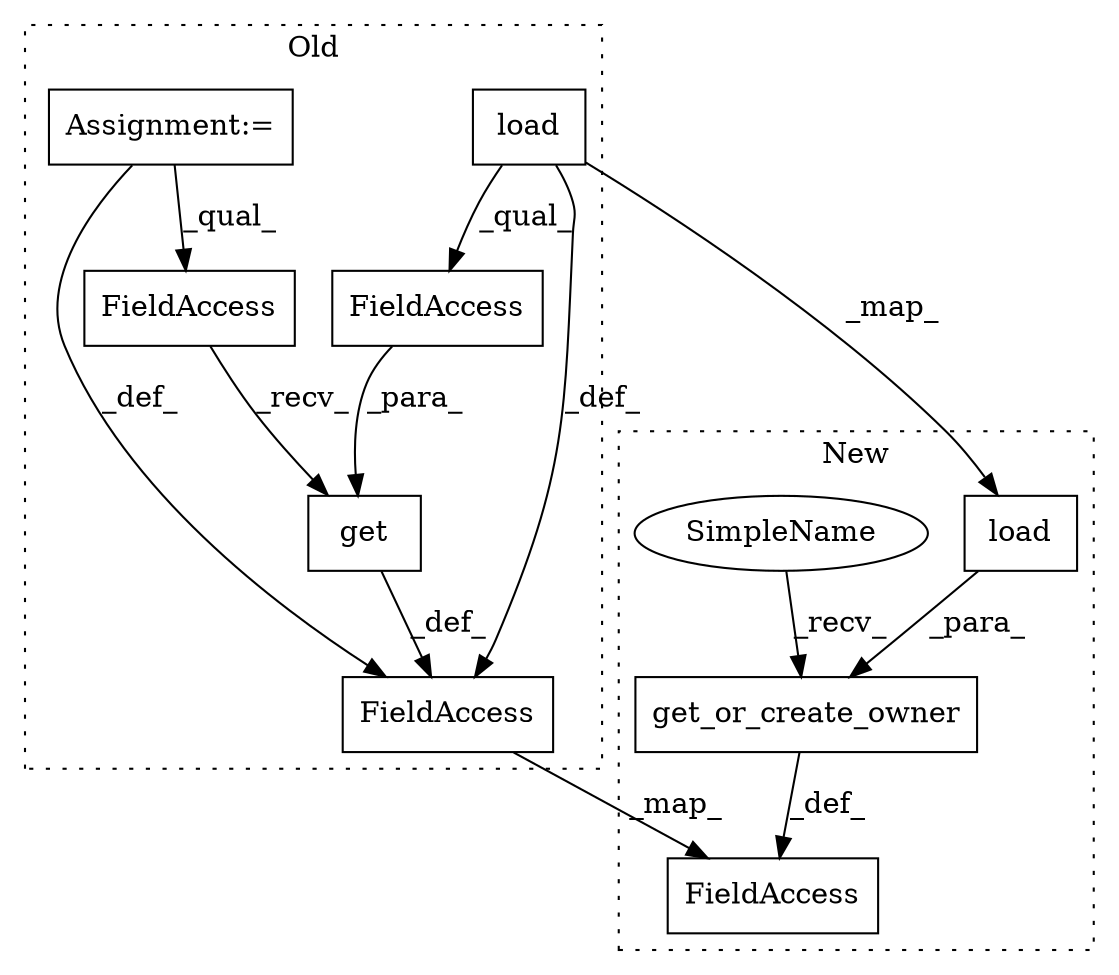 digraph G {
subgraph cluster0 {
1 [label="get" a="32" s="595,618" l="4,1" shape="box"];
3 [label="FieldAccess" a="22" s="581" l="13" shape="box"];
4 [label="FieldAccess" a="22" s="599" l="19" shape="box"];
6 [label="load" a="32" s="607" l="6" shape="box"];
7 [label="Assignment:=" a="7" s="521" l="5" shape="box"];
8 [label="FieldAccess" a="22" s="703" l="18" shape="box"];
label = "Old";
style="dotted";
}
subgraph cluster1 {
2 [label="get_or_create_owner" a="32" s="544,578" l="20,1" shape="box"];
5 [label="load" a="32" s="572" l="6" shape="box"];
9 [label="FieldAccess" a="22" s="663" l="18" shape="box"];
10 [label="SimpleName" a="42" s="536" l="7" shape="ellipse"];
label = "New";
style="dotted";
}
1 -> 8 [label="_def_"];
2 -> 9 [label="_def_"];
3 -> 1 [label="_recv_"];
4 -> 1 [label="_para_"];
5 -> 2 [label="_para_"];
6 -> 5 [label="_map_"];
6 -> 8 [label="_def_"];
6 -> 4 [label="_qual_"];
7 -> 3 [label="_qual_"];
7 -> 8 [label="_def_"];
8 -> 9 [label="_map_"];
10 -> 2 [label="_recv_"];
}